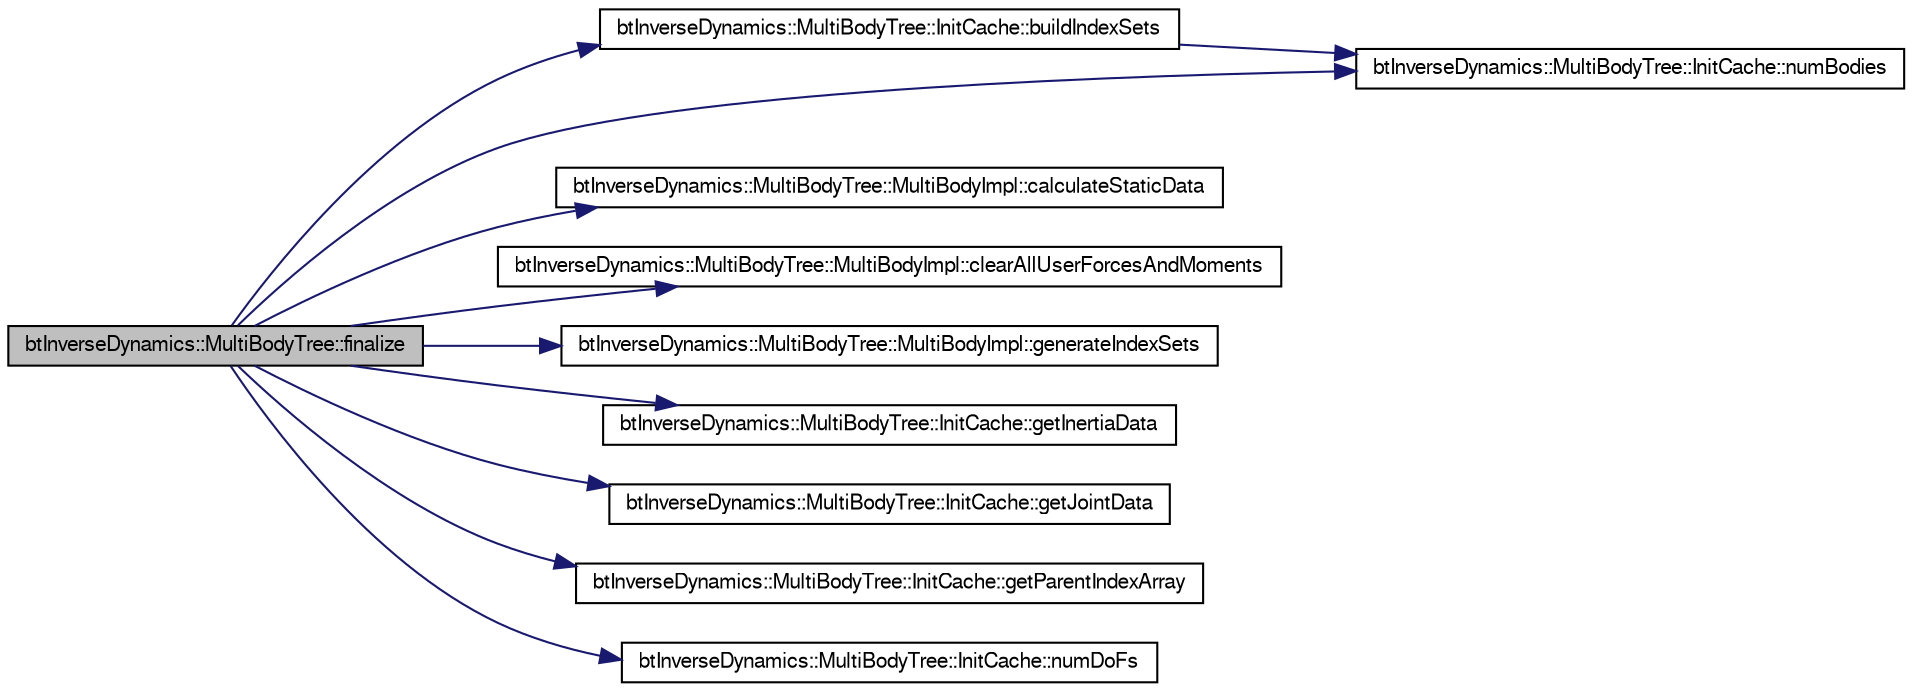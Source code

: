 digraph G
{
  bgcolor="transparent";
  edge [fontname="FreeSans",fontsize=10,labelfontname="FreeSans",labelfontsize=10];
  node [fontname="FreeSans",fontsize=10,shape=record];
  rankdir=LR;
  Node1 [label="btInverseDynamics::MultiBodyTree::finalize",height=0.2,width=0.4,color="black", fillcolor="grey75", style="filled" fontcolor="black"];
  Node1 -> Node2 [color="midnightblue",fontsize=10,style="solid"];
  Node2 [label="btInverseDynamics::MultiBodyTree::InitCache::buildIndexSets",height=0.2,width=0.4,color="black",URL="$classbt_inverse_dynamics_1_1_multi_body_tree_1_1_init_cache.html#41e961d85dcd9e9f9aa9b18ac33289c9"];
  Node2 -> Node3 [color="midnightblue",fontsize=10,style="solid"];
  Node3 [label="btInverseDynamics::MultiBodyTree::InitCache::numBodies",height=0.2,width=0.4,color="black",URL="$classbt_inverse_dynamics_1_1_multi_body_tree_1_1_init_cache.html#6203870a6e9093f6c26280feaee27832"];
  Node1 -> Node4 [color="midnightblue",fontsize=10,style="solid"];
  Node4 [label="btInverseDynamics::MultiBodyTree::MultiBodyImpl::calculateStaticData",height=0.2,width=0.4,color="black",URL="$classbt_inverse_dynamics_1_1_multi_body_tree_1_1_multi_body_impl.html#72bf41dcbbf7d8b5d2a17bbaaeaa5029",tooltip="initialize fixed data"];
  Node1 -> Node5 [color="midnightblue",fontsize=10,style="solid"];
  Node5 [label="btInverseDynamics::MultiBodyTree::MultiBodyImpl::clearAllUserForcesAndMoments",height=0.2,width=0.4,color="black",URL="$classbt_inverse_dynamics_1_1_multi_body_tree_1_1_multi_body_impl.html#b3b1f5f6819d8c5529b4d029ea775d10"];
  Node1 -> Node6 [color="midnightblue",fontsize=10,style="solid"];
  Node6 [label="btInverseDynamics::MultiBodyTree::MultiBodyImpl::generateIndexSets",height=0.2,width=0.4,color="black",URL="$classbt_inverse_dynamics_1_1_multi_body_tree_1_1_multi_body_impl.html#8e65f0c1da65e68e3a482862f3b866c7"];
  Node1 -> Node7 [color="midnightblue",fontsize=10,style="solid"];
  Node7 [label="btInverseDynamics::MultiBodyTree::InitCache::getInertiaData",height=0.2,width=0.4,color="black",URL="$classbt_inverse_dynamics_1_1_multi_body_tree_1_1_init_cache.html#ee00442cb04aaf00db41cac11b046567"];
  Node1 -> Node8 [color="midnightblue",fontsize=10,style="solid"];
  Node8 [label="btInverseDynamics::MultiBodyTree::InitCache::getJointData",height=0.2,width=0.4,color="black",URL="$classbt_inverse_dynamics_1_1_multi_body_tree_1_1_init_cache.html#b877d886f33dd223c33d6629d7531b2d"];
  Node1 -> Node9 [color="midnightblue",fontsize=10,style="solid"];
  Node9 [label="btInverseDynamics::MultiBodyTree::InitCache::getParentIndexArray",height=0.2,width=0.4,color="black",URL="$classbt_inverse_dynamics_1_1_multi_body_tree_1_1_init_cache.html#e176197bd93ec8b395b9f9c0b538458c"];
  Node1 -> Node3 [color="midnightblue",fontsize=10,style="solid"];
  Node1 -> Node10 [color="midnightblue",fontsize=10,style="solid"];
  Node10 [label="btInverseDynamics::MultiBodyTree::InitCache::numDoFs",height=0.2,width=0.4,color="black",URL="$classbt_inverse_dynamics_1_1_multi_body_tree_1_1_init_cache.html#38d366cfeb082b06f72eff27befae30b"];
}
